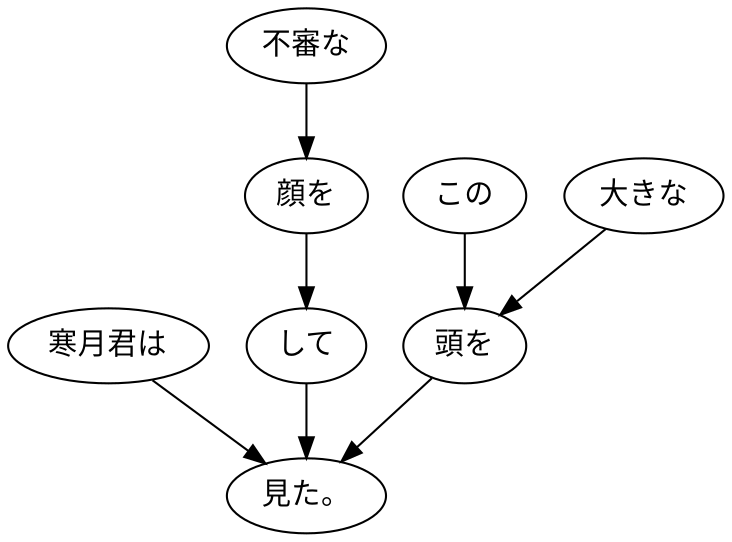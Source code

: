 digraph graph7458 {
	node0 [label="寒月君は"];
	node1 [label="不審な"];
	node2 [label="顔を"];
	node3 [label="して"];
	node4 [label="この"];
	node5 [label="大きな"];
	node6 [label="頭を"];
	node7 [label="見た。"];
	node0 -> node7;
	node1 -> node2;
	node2 -> node3;
	node3 -> node7;
	node4 -> node6;
	node5 -> node6;
	node6 -> node7;
}

